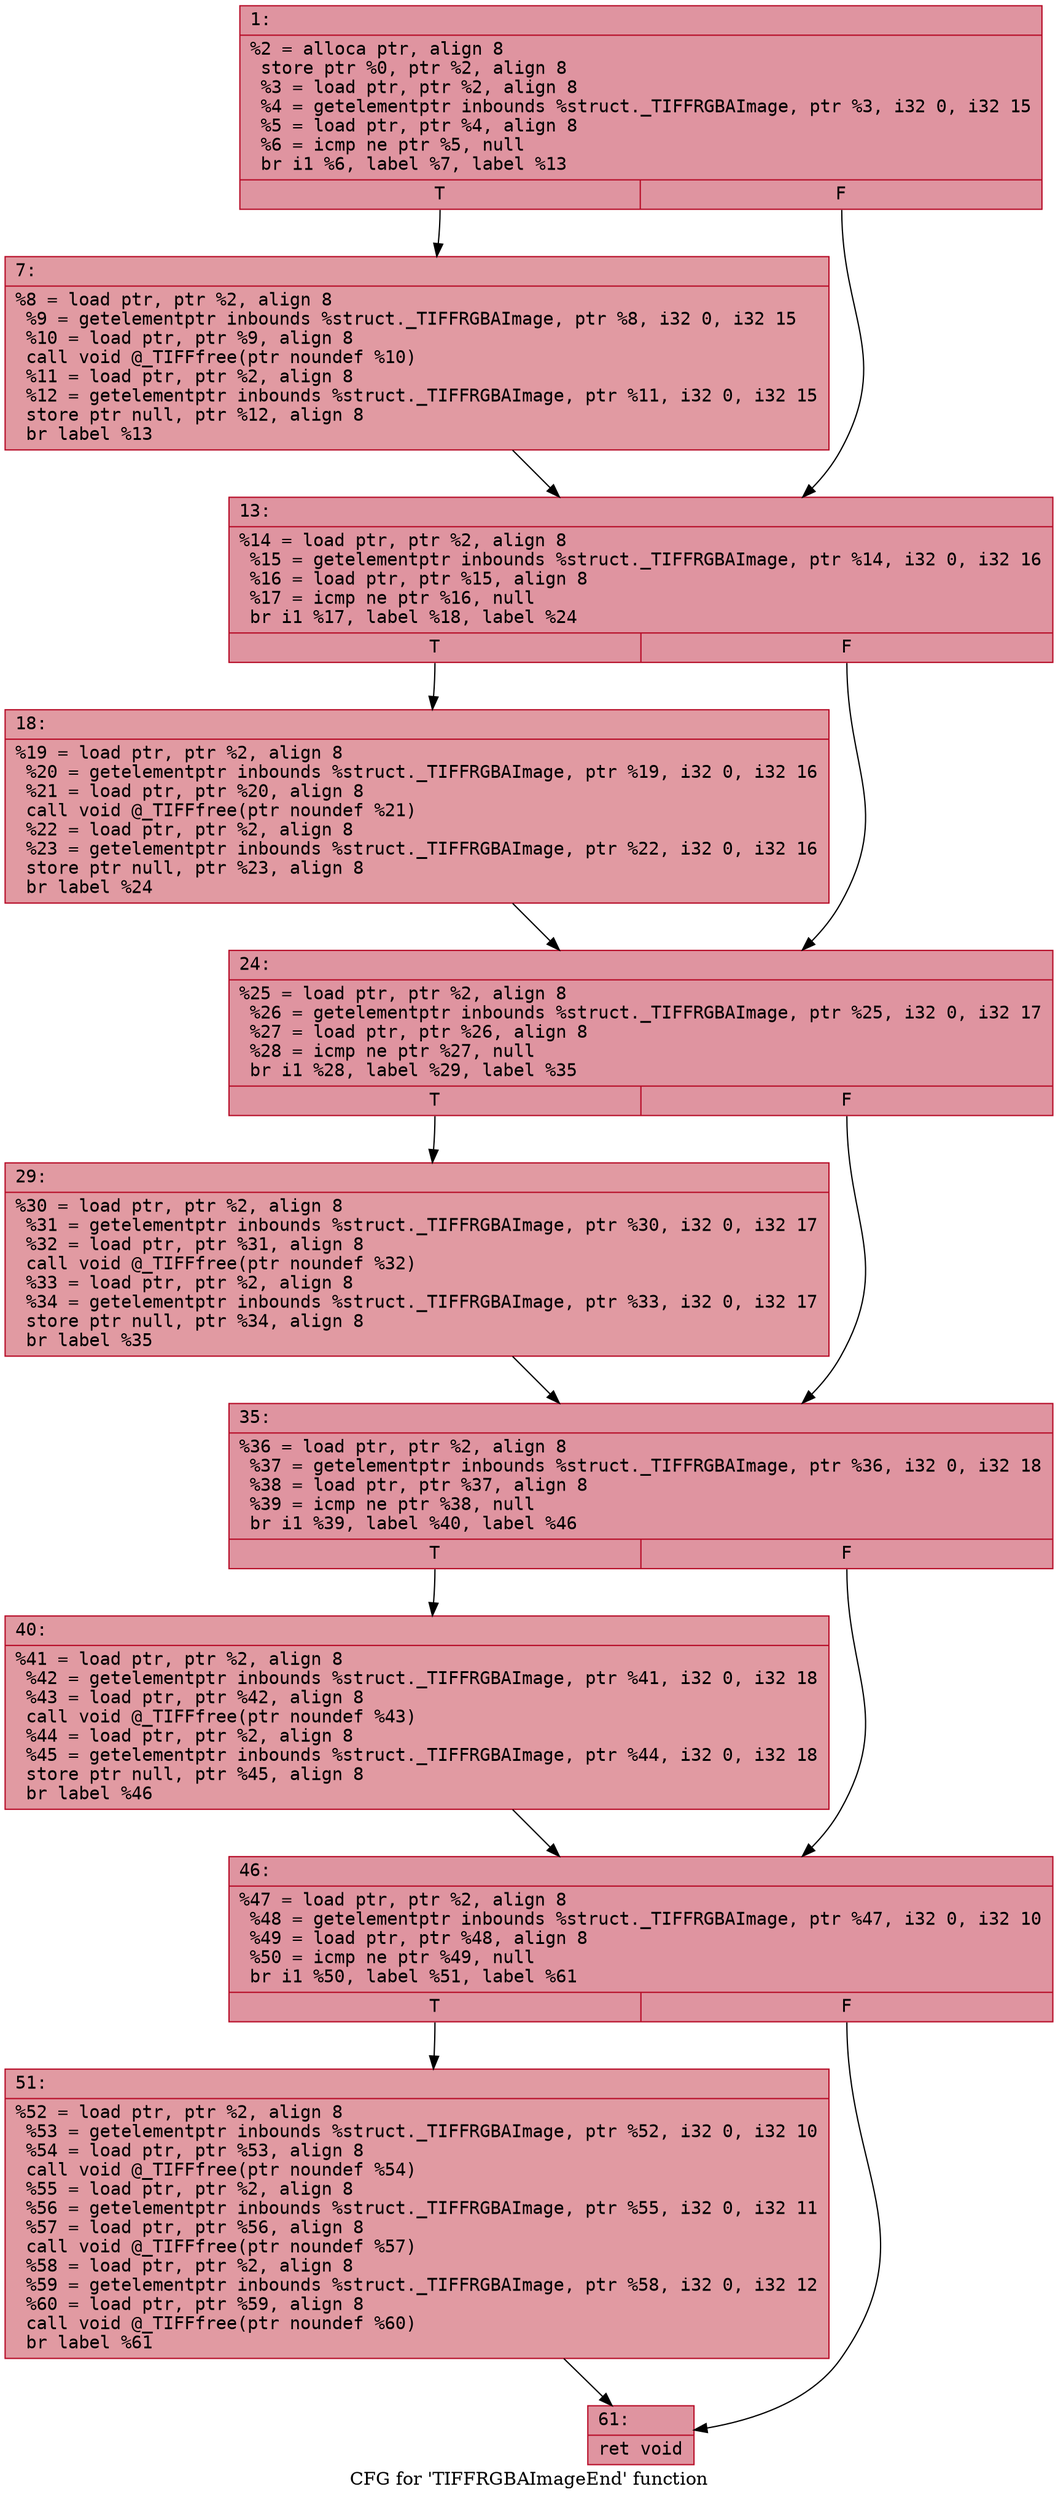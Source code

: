 digraph "CFG for 'TIFFRGBAImageEnd' function" {
	label="CFG for 'TIFFRGBAImageEnd' function";

	Node0x600002a36e90 [shape=record,color="#b70d28ff", style=filled, fillcolor="#b70d2870" fontname="Courier",label="{1:\l|  %2 = alloca ptr, align 8\l  store ptr %0, ptr %2, align 8\l  %3 = load ptr, ptr %2, align 8\l  %4 = getelementptr inbounds %struct._TIFFRGBAImage, ptr %3, i32 0, i32 15\l  %5 = load ptr, ptr %4, align 8\l  %6 = icmp ne ptr %5, null\l  br i1 %6, label %7, label %13\l|{<s0>T|<s1>F}}"];
	Node0x600002a36e90:s0 -> Node0x600002a36ee0[tooltip="1 -> 7\nProbability 62.50%" ];
	Node0x600002a36e90:s1 -> Node0x600002a36f30[tooltip="1 -> 13\nProbability 37.50%" ];
	Node0x600002a36ee0 [shape=record,color="#b70d28ff", style=filled, fillcolor="#bb1b2c70" fontname="Courier",label="{7:\l|  %8 = load ptr, ptr %2, align 8\l  %9 = getelementptr inbounds %struct._TIFFRGBAImage, ptr %8, i32 0, i32 15\l  %10 = load ptr, ptr %9, align 8\l  call void @_TIFFfree(ptr noundef %10)\l  %11 = load ptr, ptr %2, align 8\l  %12 = getelementptr inbounds %struct._TIFFRGBAImage, ptr %11, i32 0, i32 15\l  store ptr null, ptr %12, align 8\l  br label %13\l}"];
	Node0x600002a36ee0 -> Node0x600002a36f30[tooltip="7 -> 13\nProbability 100.00%" ];
	Node0x600002a36f30 [shape=record,color="#b70d28ff", style=filled, fillcolor="#b70d2870" fontname="Courier",label="{13:\l|  %14 = load ptr, ptr %2, align 8\l  %15 = getelementptr inbounds %struct._TIFFRGBAImage, ptr %14, i32 0, i32 16\l  %16 = load ptr, ptr %15, align 8\l  %17 = icmp ne ptr %16, null\l  br i1 %17, label %18, label %24\l|{<s0>T|<s1>F}}"];
	Node0x600002a36f30:s0 -> Node0x600002a36f80[tooltip="13 -> 18\nProbability 62.50%" ];
	Node0x600002a36f30:s1 -> Node0x600002a36fd0[tooltip="13 -> 24\nProbability 37.50%" ];
	Node0x600002a36f80 [shape=record,color="#b70d28ff", style=filled, fillcolor="#bb1b2c70" fontname="Courier",label="{18:\l|  %19 = load ptr, ptr %2, align 8\l  %20 = getelementptr inbounds %struct._TIFFRGBAImage, ptr %19, i32 0, i32 16\l  %21 = load ptr, ptr %20, align 8\l  call void @_TIFFfree(ptr noundef %21)\l  %22 = load ptr, ptr %2, align 8\l  %23 = getelementptr inbounds %struct._TIFFRGBAImage, ptr %22, i32 0, i32 16\l  store ptr null, ptr %23, align 8\l  br label %24\l}"];
	Node0x600002a36f80 -> Node0x600002a36fd0[tooltip="18 -> 24\nProbability 100.00%" ];
	Node0x600002a36fd0 [shape=record,color="#b70d28ff", style=filled, fillcolor="#b70d2870" fontname="Courier",label="{24:\l|  %25 = load ptr, ptr %2, align 8\l  %26 = getelementptr inbounds %struct._TIFFRGBAImage, ptr %25, i32 0, i32 17\l  %27 = load ptr, ptr %26, align 8\l  %28 = icmp ne ptr %27, null\l  br i1 %28, label %29, label %35\l|{<s0>T|<s1>F}}"];
	Node0x600002a36fd0:s0 -> Node0x600002a37020[tooltip="24 -> 29\nProbability 62.50%" ];
	Node0x600002a36fd0:s1 -> Node0x600002a37070[tooltip="24 -> 35\nProbability 37.50%" ];
	Node0x600002a37020 [shape=record,color="#b70d28ff", style=filled, fillcolor="#bb1b2c70" fontname="Courier",label="{29:\l|  %30 = load ptr, ptr %2, align 8\l  %31 = getelementptr inbounds %struct._TIFFRGBAImage, ptr %30, i32 0, i32 17\l  %32 = load ptr, ptr %31, align 8\l  call void @_TIFFfree(ptr noundef %32)\l  %33 = load ptr, ptr %2, align 8\l  %34 = getelementptr inbounds %struct._TIFFRGBAImage, ptr %33, i32 0, i32 17\l  store ptr null, ptr %34, align 8\l  br label %35\l}"];
	Node0x600002a37020 -> Node0x600002a37070[tooltip="29 -> 35\nProbability 100.00%" ];
	Node0x600002a37070 [shape=record,color="#b70d28ff", style=filled, fillcolor="#b70d2870" fontname="Courier",label="{35:\l|  %36 = load ptr, ptr %2, align 8\l  %37 = getelementptr inbounds %struct._TIFFRGBAImage, ptr %36, i32 0, i32 18\l  %38 = load ptr, ptr %37, align 8\l  %39 = icmp ne ptr %38, null\l  br i1 %39, label %40, label %46\l|{<s0>T|<s1>F}}"];
	Node0x600002a37070:s0 -> Node0x600002a370c0[tooltip="35 -> 40\nProbability 62.50%" ];
	Node0x600002a37070:s1 -> Node0x600002a37110[tooltip="35 -> 46\nProbability 37.50%" ];
	Node0x600002a370c0 [shape=record,color="#b70d28ff", style=filled, fillcolor="#bb1b2c70" fontname="Courier",label="{40:\l|  %41 = load ptr, ptr %2, align 8\l  %42 = getelementptr inbounds %struct._TIFFRGBAImage, ptr %41, i32 0, i32 18\l  %43 = load ptr, ptr %42, align 8\l  call void @_TIFFfree(ptr noundef %43)\l  %44 = load ptr, ptr %2, align 8\l  %45 = getelementptr inbounds %struct._TIFFRGBAImage, ptr %44, i32 0, i32 18\l  store ptr null, ptr %45, align 8\l  br label %46\l}"];
	Node0x600002a370c0 -> Node0x600002a37110[tooltip="40 -> 46\nProbability 100.00%" ];
	Node0x600002a37110 [shape=record,color="#b70d28ff", style=filled, fillcolor="#b70d2870" fontname="Courier",label="{46:\l|  %47 = load ptr, ptr %2, align 8\l  %48 = getelementptr inbounds %struct._TIFFRGBAImage, ptr %47, i32 0, i32 10\l  %49 = load ptr, ptr %48, align 8\l  %50 = icmp ne ptr %49, null\l  br i1 %50, label %51, label %61\l|{<s0>T|<s1>F}}"];
	Node0x600002a37110:s0 -> Node0x600002a37160[tooltip="46 -> 51\nProbability 62.50%" ];
	Node0x600002a37110:s1 -> Node0x600002a371b0[tooltip="46 -> 61\nProbability 37.50%" ];
	Node0x600002a37160 [shape=record,color="#b70d28ff", style=filled, fillcolor="#bb1b2c70" fontname="Courier",label="{51:\l|  %52 = load ptr, ptr %2, align 8\l  %53 = getelementptr inbounds %struct._TIFFRGBAImage, ptr %52, i32 0, i32 10\l  %54 = load ptr, ptr %53, align 8\l  call void @_TIFFfree(ptr noundef %54)\l  %55 = load ptr, ptr %2, align 8\l  %56 = getelementptr inbounds %struct._TIFFRGBAImage, ptr %55, i32 0, i32 11\l  %57 = load ptr, ptr %56, align 8\l  call void @_TIFFfree(ptr noundef %57)\l  %58 = load ptr, ptr %2, align 8\l  %59 = getelementptr inbounds %struct._TIFFRGBAImage, ptr %58, i32 0, i32 12\l  %60 = load ptr, ptr %59, align 8\l  call void @_TIFFfree(ptr noundef %60)\l  br label %61\l}"];
	Node0x600002a37160 -> Node0x600002a371b0[tooltip="51 -> 61\nProbability 100.00%" ];
	Node0x600002a371b0 [shape=record,color="#b70d28ff", style=filled, fillcolor="#b70d2870" fontname="Courier",label="{61:\l|  ret void\l}"];
}
